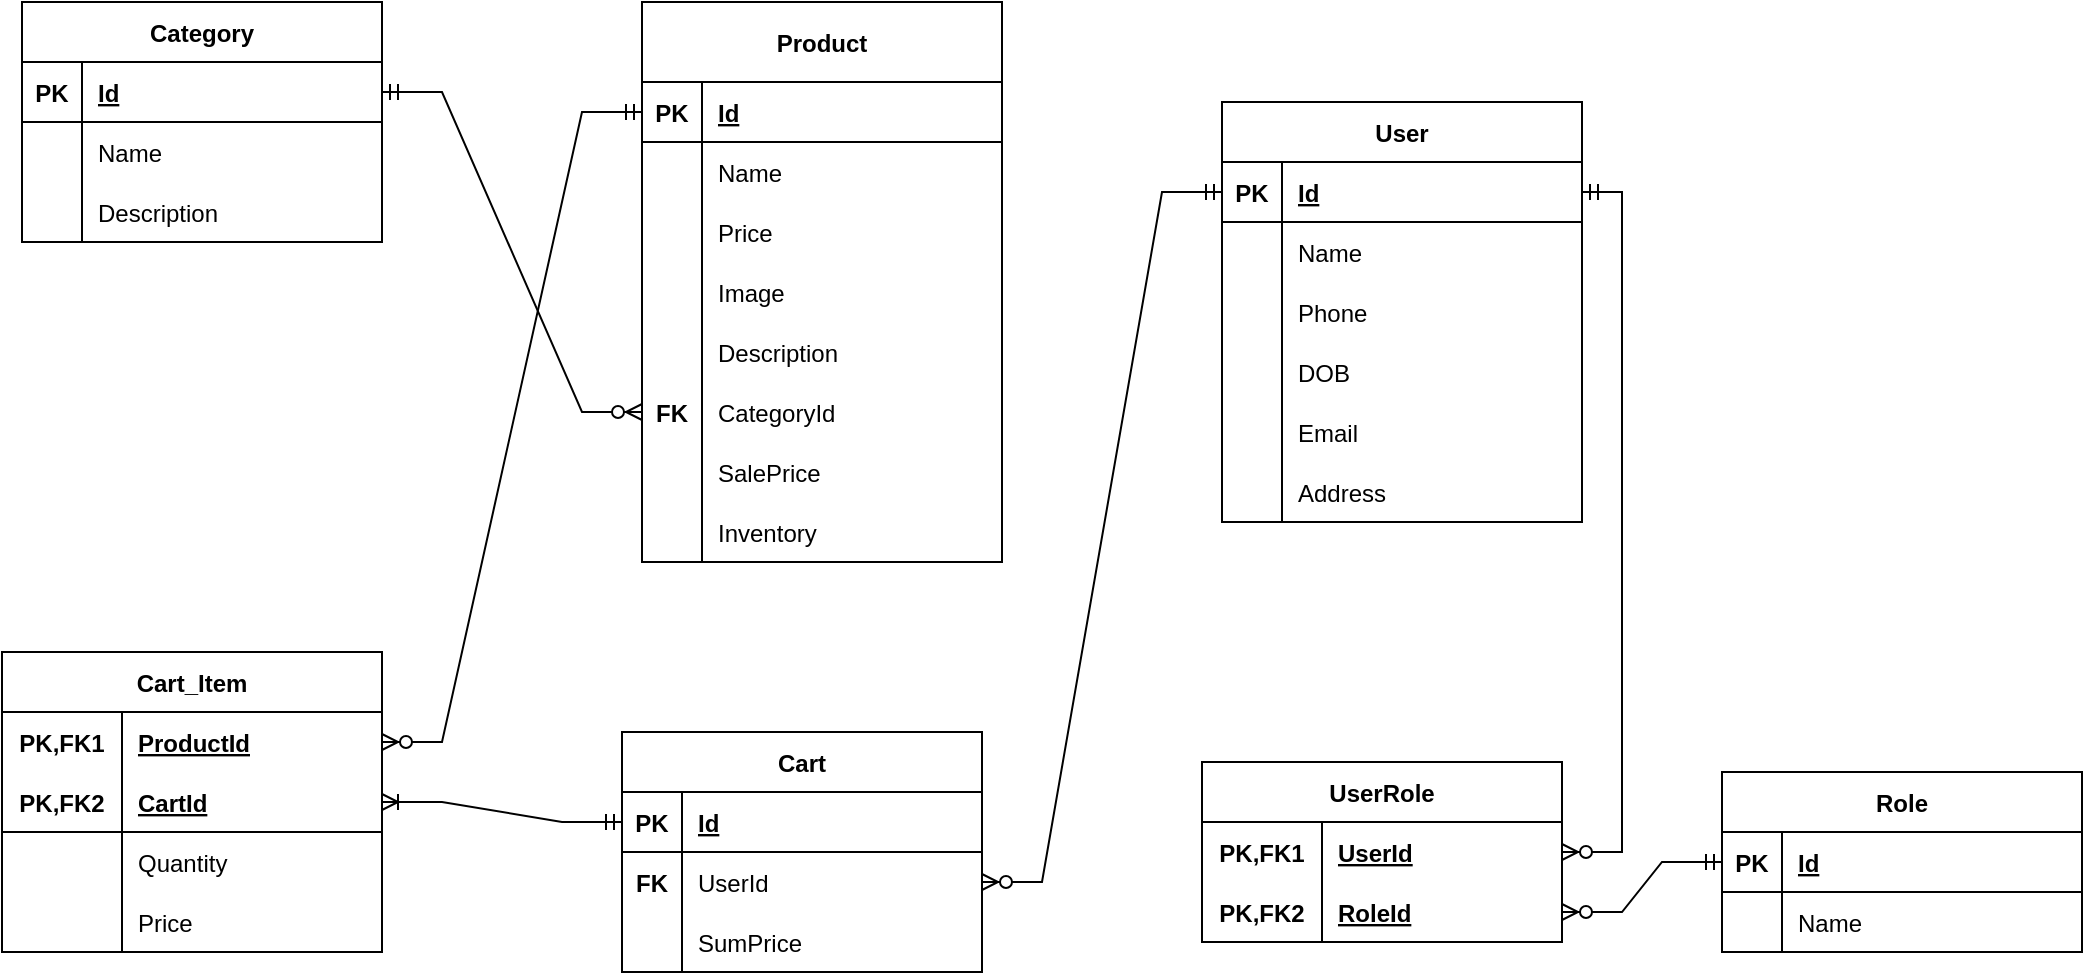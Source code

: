 <mxfile version="15.8.7" type="device"><diagram id="VHLs1RVUNaPGNCxdBByp" name="Page-1"><mxGraphModel dx="2272" dy="705" grid="1" gridSize="10" guides="1" tooltips="1" connect="1" arrows="1" fold="1" page="1" pageScale="1" pageWidth="850" pageHeight="1100" math="0" shadow="0"><root><mxCell id="0"/><mxCell id="1" parent="0"/><mxCell id="rk8EdghGiXFBMfNvxtwt-1" value="Product" style="shape=table;startSize=40;container=1;collapsible=1;childLayout=tableLayout;fixedRows=1;rowLines=0;fontStyle=1;align=center;resizeLast=1;" vertex="1" parent="1"><mxGeometry x="-30" y="150" width="180" height="280" as="geometry"/></mxCell><mxCell id="rk8EdghGiXFBMfNvxtwt-2" value="" style="shape=partialRectangle;collapsible=0;dropTarget=0;pointerEvents=0;fillColor=none;top=0;left=0;bottom=1;right=0;points=[[0,0.5],[1,0.5]];portConstraint=eastwest;" vertex="1" parent="rk8EdghGiXFBMfNvxtwt-1"><mxGeometry y="40" width="180" height="30" as="geometry"/></mxCell><mxCell id="rk8EdghGiXFBMfNvxtwt-3" value="PK" style="shape=partialRectangle;connectable=0;fillColor=none;top=0;left=0;bottom=0;right=0;fontStyle=1;overflow=hidden;" vertex="1" parent="rk8EdghGiXFBMfNvxtwt-2"><mxGeometry width="30" height="30" as="geometry"><mxRectangle width="30" height="30" as="alternateBounds"/></mxGeometry></mxCell><mxCell id="rk8EdghGiXFBMfNvxtwt-4" value="Id" style="shape=partialRectangle;connectable=0;fillColor=none;top=0;left=0;bottom=0;right=0;align=left;spacingLeft=6;fontStyle=5;overflow=hidden;" vertex="1" parent="rk8EdghGiXFBMfNvxtwt-2"><mxGeometry x="30" width="150" height="30" as="geometry"><mxRectangle width="150" height="30" as="alternateBounds"/></mxGeometry></mxCell><mxCell id="rk8EdghGiXFBMfNvxtwt-5" value="" style="shape=partialRectangle;collapsible=0;dropTarget=0;pointerEvents=0;fillColor=none;top=0;left=0;bottom=0;right=0;points=[[0,0.5],[1,0.5]];portConstraint=eastwest;" vertex="1" parent="rk8EdghGiXFBMfNvxtwt-1"><mxGeometry y="70" width="180" height="30" as="geometry"/></mxCell><mxCell id="rk8EdghGiXFBMfNvxtwt-6" value="" style="shape=partialRectangle;connectable=0;fillColor=none;top=0;left=0;bottom=0;right=0;editable=1;overflow=hidden;" vertex="1" parent="rk8EdghGiXFBMfNvxtwt-5"><mxGeometry width="30" height="30" as="geometry"><mxRectangle width="30" height="30" as="alternateBounds"/></mxGeometry></mxCell><mxCell id="rk8EdghGiXFBMfNvxtwt-7" value="Name" style="shape=partialRectangle;connectable=0;fillColor=none;top=0;left=0;bottom=0;right=0;align=left;spacingLeft=6;overflow=hidden;" vertex="1" parent="rk8EdghGiXFBMfNvxtwt-5"><mxGeometry x="30" width="150" height="30" as="geometry"><mxRectangle width="150" height="30" as="alternateBounds"/></mxGeometry></mxCell><mxCell id="rk8EdghGiXFBMfNvxtwt-8" value="" style="shape=partialRectangle;collapsible=0;dropTarget=0;pointerEvents=0;fillColor=none;top=0;left=0;bottom=0;right=0;points=[[0,0.5],[1,0.5]];portConstraint=eastwest;" vertex="1" parent="rk8EdghGiXFBMfNvxtwt-1"><mxGeometry y="100" width="180" height="30" as="geometry"/></mxCell><mxCell id="rk8EdghGiXFBMfNvxtwt-9" value="" style="shape=partialRectangle;connectable=0;fillColor=none;top=0;left=0;bottom=0;right=0;editable=1;overflow=hidden;" vertex="1" parent="rk8EdghGiXFBMfNvxtwt-8"><mxGeometry width="30" height="30" as="geometry"><mxRectangle width="30" height="30" as="alternateBounds"/></mxGeometry></mxCell><mxCell id="rk8EdghGiXFBMfNvxtwt-10" value="Price" style="shape=partialRectangle;connectable=0;fillColor=none;top=0;left=0;bottom=0;right=0;align=left;spacingLeft=6;overflow=hidden;" vertex="1" parent="rk8EdghGiXFBMfNvxtwt-8"><mxGeometry x="30" width="150" height="30" as="geometry"><mxRectangle width="150" height="30" as="alternateBounds"/></mxGeometry></mxCell><mxCell id="rk8EdghGiXFBMfNvxtwt-11" value="" style="shape=partialRectangle;collapsible=0;dropTarget=0;pointerEvents=0;fillColor=none;top=0;left=0;bottom=0;right=0;points=[[0,0.5],[1,0.5]];portConstraint=eastwest;" vertex="1" parent="rk8EdghGiXFBMfNvxtwt-1"><mxGeometry y="130" width="180" height="30" as="geometry"/></mxCell><mxCell id="rk8EdghGiXFBMfNvxtwt-12" value="" style="shape=partialRectangle;connectable=0;fillColor=none;top=0;left=0;bottom=0;right=0;editable=1;overflow=hidden;" vertex="1" parent="rk8EdghGiXFBMfNvxtwt-11"><mxGeometry width="30" height="30" as="geometry"><mxRectangle width="30" height="30" as="alternateBounds"/></mxGeometry></mxCell><mxCell id="rk8EdghGiXFBMfNvxtwt-13" value="Image" style="shape=partialRectangle;connectable=0;fillColor=none;top=0;left=0;bottom=0;right=0;align=left;spacingLeft=6;overflow=hidden;" vertex="1" parent="rk8EdghGiXFBMfNvxtwt-11"><mxGeometry x="30" width="150" height="30" as="geometry"><mxRectangle width="150" height="30" as="alternateBounds"/></mxGeometry></mxCell><mxCell id="rk8EdghGiXFBMfNvxtwt-106" value="" style="shape=partialRectangle;collapsible=0;dropTarget=0;pointerEvents=0;fillColor=none;top=0;left=0;bottom=0;right=0;points=[[0,0.5],[1,0.5]];portConstraint=eastwest;" vertex="1" parent="rk8EdghGiXFBMfNvxtwt-1"><mxGeometry y="160" width="180" height="30" as="geometry"/></mxCell><mxCell id="rk8EdghGiXFBMfNvxtwt-107" value="" style="shape=partialRectangle;connectable=0;fillColor=none;top=0;left=0;bottom=0;right=0;editable=1;overflow=hidden;" vertex="1" parent="rk8EdghGiXFBMfNvxtwt-106"><mxGeometry width="30" height="30" as="geometry"><mxRectangle width="30" height="30" as="alternateBounds"/></mxGeometry></mxCell><mxCell id="rk8EdghGiXFBMfNvxtwt-108" value="Description" style="shape=partialRectangle;connectable=0;fillColor=none;top=0;left=0;bottom=0;right=0;align=left;spacingLeft=6;overflow=hidden;" vertex="1" parent="rk8EdghGiXFBMfNvxtwt-106"><mxGeometry x="30" width="150" height="30" as="geometry"><mxRectangle width="150" height="30" as="alternateBounds"/></mxGeometry></mxCell><mxCell id="rk8EdghGiXFBMfNvxtwt-112" value="" style="shape=partialRectangle;collapsible=0;dropTarget=0;pointerEvents=0;fillColor=none;top=0;left=0;bottom=0;right=0;points=[[0,0.5],[1,0.5]];portConstraint=eastwest;" vertex="1" parent="rk8EdghGiXFBMfNvxtwt-1"><mxGeometry y="190" width="180" height="30" as="geometry"/></mxCell><mxCell id="rk8EdghGiXFBMfNvxtwt-113" value="FK" style="shape=partialRectangle;connectable=0;fillColor=none;top=0;left=0;bottom=0;right=0;editable=1;overflow=hidden;fontStyle=1" vertex="1" parent="rk8EdghGiXFBMfNvxtwt-112"><mxGeometry width="30" height="30" as="geometry"><mxRectangle width="30" height="30" as="alternateBounds"/></mxGeometry></mxCell><mxCell id="rk8EdghGiXFBMfNvxtwt-114" value="CategoryId" style="shape=partialRectangle;connectable=0;fillColor=none;top=0;left=0;bottom=0;right=0;align=left;spacingLeft=6;overflow=hidden;" vertex="1" parent="rk8EdghGiXFBMfNvxtwt-112"><mxGeometry x="30" width="150" height="30" as="geometry"><mxRectangle width="150" height="30" as="alternateBounds"/></mxGeometry></mxCell><mxCell id="rk8EdghGiXFBMfNvxtwt-115" value="" style="shape=partialRectangle;collapsible=0;dropTarget=0;pointerEvents=0;fillColor=none;top=0;left=0;bottom=0;right=0;points=[[0,0.5],[1,0.5]];portConstraint=eastwest;" vertex="1" parent="rk8EdghGiXFBMfNvxtwt-1"><mxGeometry y="220" width="180" height="30" as="geometry"/></mxCell><mxCell id="rk8EdghGiXFBMfNvxtwt-116" value="" style="shape=partialRectangle;connectable=0;fillColor=none;top=0;left=0;bottom=0;right=0;editable=1;overflow=hidden;" vertex="1" parent="rk8EdghGiXFBMfNvxtwt-115"><mxGeometry width="30" height="30" as="geometry"><mxRectangle width="30" height="30" as="alternateBounds"/></mxGeometry></mxCell><mxCell id="rk8EdghGiXFBMfNvxtwt-117" value="SalePrice" style="shape=partialRectangle;connectable=0;fillColor=none;top=0;left=0;bottom=0;right=0;align=left;spacingLeft=6;overflow=hidden;" vertex="1" parent="rk8EdghGiXFBMfNvxtwt-115"><mxGeometry x="30" width="150" height="30" as="geometry"><mxRectangle width="150" height="30" as="alternateBounds"/></mxGeometry></mxCell><mxCell id="rk8EdghGiXFBMfNvxtwt-109" value="" style="shape=partialRectangle;collapsible=0;dropTarget=0;pointerEvents=0;fillColor=none;top=0;left=0;bottom=0;right=0;points=[[0,0.5],[1,0.5]];portConstraint=eastwest;" vertex="1" parent="rk8EdghGiXFBMfNvxtwt-1"><mxGeometry y="250" width="180" height="30" as="geometry"/></mxCell><mxCell id="rk8EdghGiXFBMfNvxtwt-110" value="" style="shape=partialRectangle;connectable=0;fillColor=none;top=0;left=0;bottom=0;right=0;editable=1;overflow=hidden;" vertex="1" parent="rk8EdghGiXFBMfNvxtwt-109"><mxGeometry width="30" height="30" as="geometry"><mxRectangle width="30" height="30" as="alternateBounds"/></mxGeometry></mxCell><mxCell id="rk8EdghGiXFBMfNvxtwt-111" value="Inventory" style="shape=partialRectangle;connectable=0;fillColor=none;top=0;left=0;bottom=0;right=0;align=left;spacingLeft=6;overflow=hidden;" vertex="1" parent="rk8EdghGiXFBMfNvxtwt-109"><mxGeometry x="30" width="150" height="30" as="geometry"><mxRectangle width="150" height="30" as="alternateBounds"/></mxGeometry></mxCell><mxCell id="rk8EdghGiXFBMfNvxtwt-27" value="User" style="shape=table;startSize=30;container=1;collapsible=1;childLayout=tableLayout;fixedRows=1;rowLines=0;fontStyle=1;align=center;resizeLast=1;" vertex="1" parent="1"><mxGeometry x="260" y="200" width="180" height="210" as="geometry"/></mxCell><mxCell id="rk8EdghGiXFBMfNvxtwt-28" value="" style="shape=partialRectangle;collapsible=0;dropTarget=0;pointerEvents=0;fillColor=none;top=0;left=0;bottom=1;right=0;points=[[0,0.5],[1,0.5]];portConstraint=eastwest;" vertex="1" parent="rk8EdghGiXFBMfNvxtwt-27"><mxGeometry y="30" width="180" height="30" as="geometry"/></mxCell><mxCell id="rk8EdghGiXFBMfNvxtwt-29" value="PK" style="shape=partialRectangle;connectable=0;fillColor=none;top=0;left=0;bottom=0;right=0;fontStyle=1;overflow=hidden;" vertex="1" parent="rk8EdghGiXFBMfNvxtwt-28"><mxGeometry width="30" height="30" as="geometry"><mxRectangle width="30" height="30" as="alternateBounds"/></mxGeometry></mxCell><mxCell id="rk8EdghGiXFBMfNvxtwt-30" value="Id" style="shape=partialRectangle;connectable=0;fillColor=none;top=0;left=0;bottom=0;right=0;align=left;spacingLeft=6;fontStyle=5;overflow=hidden;" vertex="1" parent="rk8EdghGiXFBMfNvxtwt-28"><mxGeometry x="30" width="150" height="30" as="geometry"><mxRectangle width="150" height="30" as="alternateBounds"/></mxGeometry></mxCell><mxCell id="rk8EdghGiXFBMfNvxtwt-31" value="" style="shape=partialRectangle;collapsible=0;dropTarget=0;pointerEvents=0;fillColor=none;top=0;left=0;bottom=0;right=0;points=[[0,0.5],[1,0.5]];portConstraint=eastwest;" vertex="1" parent="rk8EdghGiXFBMfNvxtwt-27"><mxGeometry y="60" width="180" height="30" as="geometry"/></mxCell><mxCell id="rk8EdghGiXFBMfNvxtwt-32" value="" style="shape=partialRectangle;connectable=0;fillColor=none;top=0;left=0;bottom=0;right=0;editable=1;overflow=hidden;" vertex="1" parent="rk8EdghGiXFBMfNvxtwt-31"><mxGeometry width="30" height="30" as="geometry"><mxRectangle width="30" height="30" as="alternateBounds"/></mxGeometry></mxCell><mxCell id="rk8EdghGiXFBMfNvxtwt-33" value="Name" style="shape=partialRectangle;connectable=0;fillColor=none;top=0;left=0;bottom=0;right=0;align=left;spacingLeft=6;overflow=hidden;" vertex="1" parent="rk8EdghGiXFBMfNvxtwt-31"><mxGeometry x="30" width="150" height="30" as="geometry"><mxRectangle width="150" height="30" as="alternateBounds"/></mxGeometry></mxCell><mxCell id="rk8EdghGiXFBMfNvxtwt-34" value="" style="shape=partialRectangle;collapsible=0;dropTarget=0;pointerEvents=0;fillColor=none;top=0;left=0;bottom=0;right=0;points=[[0,0.5],[1,0.5]];portConstraint=eastwest;" vertex="1" parent="rk8EdghGiXFBMfNvxtwt-27"><mxGeometry y="90" width="180" height="30" as="geometry"/></mxCell><mxCell id="rk8EdghGiXFBMfNvxtwt-35" value="" style="shape=partialRectangle;connectable=0;fillColor=none;top=0;left=0;bottom=0;right=0;editable=1;overflow=hidden;" vertex="1" parent="rk8EdghGiXFBMfNvxtwt-34"><mxGeometry width="30" height="30" as="geometry"><mxRectangle width="30" height="30" as="alternateBounds"/></mxGeometry></mxCell><mxCell id="rk8EdghGiXFBMfNvxtwt-36" value="Phone" style="shape=partialRectangle;connectable=0;fillColor=none;top=0;left=0;bottom=0;right=0;align=left;spacingLeft=6;overflow=hidden;" vertex="1" parent="rk8EdghGiXFBMfNvxtwt-34"><mxGeometry x="30" width="150" height="30" as="geometry"><mxRectangle width="150" height="30" as="alternateBounds"/></mxGeometry></mxCell><mxCell id="rk8EdghGiXFBMfNvxtwt-140" value="" style="shape=partialRectangle;collapsible=0;dropTarget=0;pointerEvents=0;fillColor=none;top=0;left=0;bottom=0;right=0;points=[[0,0.5],[1,0.5]];portConstraint=eastwest;" vertex="1" parent="rk8EdghGiXFBMfNvxtwt-27"><mxGeometry y="120" width="180" height="30" as="geometry"/></mxCell><mxCell id="rk8EdghGiXFBMfNvxtwt-141" value="" style="shape=partialRectangle;connectable=0;fillColor=none;top=0;left=0;bottom=0;right=0;editable=1;overflow=hidden;" vertex="1" parent="rk8EdghGiXFBMfNvxtwt-140"><mxGeometry width="30" height="30" as="geometry"><mxRectangle width="30" height="30" as="alternateBounds"/></mxGeometry></mxCell><mxCell id="rk8EdghGiXFBMfNvxtwt-142" value="DOB" style="shape=partialRectangle;connectable=0;fillColor=none;top=0;left=0;bottom=0;right=0;align=left;spacingLeft=6;overflow=hidden;" vertex="1" parent="rk8EdghGiXFBMfNvxtwt-140"><mxGeometry x="30" width="150" height="30" as="geometry"><mxRectangle width="150" height="30" as="alternateBounds"/></mxGeometry></mxCell><mxCell id="rk8EdghGiXFBMfNvxtwt-143" value="" style="shape=partialRectangle;collapsible=0;dropTarget=0;pointerEvents=0;fillColor=none;top=0;left=0;bottom=0;right=0;points=[[0,0.5],[1,0.5]];portConstraint=eastwest;" vertex="1" parent="rk8EdghGiXFBMfNvxtwt-27"><mxGeometry y="150" width="180" height="30" as="geometry"/></mxCell><mxCell id="rk8EdghGiXFBMfNvxtwt-144" value="" style="shape=partialRectangle;connectable=0;fillColor=none;top=0;left=0;bottom=0;right=0;editable=1;overflow=hidden;" vertex="1" parent="rk8EdghGiXFBMfNvxtwt-143"><mxGeometry width="30" height="30" as="geometry"><mxRectangle width="30" height="30" as="alternateBounds"/></mxGeometry></mxCell><mxCell id="rk8EdghGiXFBMfNvxtwt-145" value="Email" style="shape=partialRectangle;connectable=0;fillColor=none;top=0;left=0;bottom=0;right=0;align=left;spacingLeft=6;overflow=hidden;" vertex="1" parent="rk8EdghGiXFBMfNvxtwt-143"><mxGeometry x="30" width="150" height="30" as="geometry"><mxRectangle width="150" height="30" as="alternateBounds"/></mxGeometry></mxCell><mxCell id="rk8EdghGiXFBMfNvxtwt-37" value="" style="shape=partialRectangle;collapsible=0;dropTarget=0;pointerEvents=0;fillColor=none;top=0;left=0;bottom=0;right=0;points=[[0,0.5],[1,0.5]];portConstraint=eastwest;" vertex="1" parent="rk8EdghGiXFBMfNvxtwt-27"><mxGeometry y="180" width="180" height="30" as="geometry"/></mxCell><mxCell id="rk8EdghGiXFBMfNvxtwt-38" value="" style="shape=partialRectangle;connectable=0;fillColor=none;top=0;left=0;bottom=0;right=0;editable=1;overflow=hidden;" vertex="1" parent="rk8EdghGiXFBMfNvxtwt-37"><mxGeometry width="30" height="30" as="geometry"><mxRectangle width="30" height="30" as="alternateBounds"/></mxGeometry></mxCell><mxCell id="rk8EdghGiXFBMfNvxtwt-39" value="Address" style="shape=partialRectangle;connectable=0;fillColor=none;top=0;left=0;bottom=0;right=0;align=left;spacingLeft=6;overflow=hidden;" vertex="1" parent="rk8EdghGiXFBMfNvxtwt-37"><mxGeometry x="30" width="150" height="30" as="geometry"><mxRectangle width="150" height="30" as="alternateBounds"/></mxGeometry></mxCell><mxCell id="rk8EdghGiXFBMfNvxtwt-40" value="Role" style="shape=table;startSize=30;container=1;collapsible=1;childLayout=tableLayout;fixedRows=1;rowLines=0;fontStyle=1;align=center;resizeLast=1;" vertex="1" parent="1"><mxGeometry x="510" y="535" width="180" height="90" as="geometry"/></mxCell><mxCell id="rk8EdghGiXFBMfNvxtwt-41" value="" style="shape=partialRectangle;collapsible=0;dropTarget=0;pointerEvents=0;fillColor=none;top=0;left=0;bottom=1;right=0;points=[[0,0.5],[1,0.5]];portConstraint=eastwest;" vertex="1" parent="rk8EdghGiXFBMfNvxtwt-40"><mxGeometry y="30" width="180" height="30" as="geometry"/></mxCell><mxCell id="rk8EdghGiXFBMfNvxtwt-42" value="PK" style="shape=partialRectangle;connectable=0;fillColor=none;top=0;left=0;bottom=0;right=0;fontStyle=1;overflow=hidden;" vertex="1" parent="rk8EdghGiXFBMfNvxtwt-41"><mxGeometry width="30" height="30" as="geometry"><mxRectangle width="30" height="30" as="alternateBounds"/></mxGeometry></mxCell><mxCell id="rk8EdghGiXFBMfNvxtwt-43" value="Id" style="shape=partialRectangle;connectable=0;fillColor=none;top=0;left=0;bottom=0;right=0;align=left;spacingLeft=6;fontStyle=5;overflow=hidden;" vertex="1" parent="rk8EdghGiXFBMfNvxtwt-41"><mxGeometry x="30" width="150" height="30" as="geometry"><mxRectangle width="150" height="30" as="alternateBounds"/></mxGeometry></mxCell><mxCell id="rk8EdghGiXFBMfNvxtwt-44" value="" style="shape=partialRectangle;collapsible=0;dropTarget=0;pointerEvents=0;fillColor=none;top=0;left=0;bottom=0;right=0;points=[[0,0.5],[1,0.5]];portConstraint=eastwest;" vertex="1" parent="rk8EdghGiXFBMfNvxtwt-40"><mxGeometry y="60" width="180" height="30" as="geometry"/></mxCell><mxCell id="rk8EdghGiXFBMfNvxtwt-45" value="" style="shape=partialRectangle;connectable=0;fillColor=none;top=0;left=0;bottom=0;right=0;editable=1;overflow=hidden;" vertex="1" parent="rk8EdghGiXFBMfNvxtwt-44"><mxGeometry width="30" height="30" as="geometry"><mxRectangle width="30" height="30" as="alternateBounds"/></mxGeometry></mxCell><mxCell id="rk8EdghGiXFBMfNvxtwt-46" value="Name" style="shape=partialRectangle;connectable=0;fillColor=none;top=0;left=0;bottom=0;right=0;align=left;spacingLeft=6;overflow=hidden;" vertex="1" parent="rk8EdghGiXFBMfNvxtwt-44"><mxGeometry x="30" width="150" height="30" as="geometry"><mxRectangle width="150" height="30" as="alternateBounds"/></mxGeometry></mxCell><mxCell id="rk8EdghGiXFBMfNvxtwt-66" value="Cart" style="shape=table;startSize=30;container=1;collapsible=1;childLayout=tableLayout;fixedRows=1;rowLines=0;fontStyle=1;align=center;resizeLast=1;" vertex="1" parent="1"><mxGeometry x="-40" y="515" width="180" height="120" as="geometry"/></mxCell><mxCell id="rk8EdghGiXFBMfNvxtwt-67" value="" style="shape=partialRectangle;collapsible=0;dropTarget=0;pointerEvents=0;fillColor=none;top=0;left=0;bottom=1;right=0;points=[[0,0.5],[1,0.5]];portConstraint=eastwest;" vertex="1" parent="rk8EdghGiXFBMfNvxtwt-66"><mxGeometry y="30" width="180" height="30" as="geometry"/></mxCell><mxCell id="rk8EdghGiXFBMfNvxtwt-68" value="PK" style="shape=partialRectangle;connectable=0;fillColor=none;top=0;left=0;bottom=0;right=0;fontStyle=1;overflow=hidden;" vertex="1" parent="rk8EdghGiXFBMfNvxtwt-67"><mxGeometry width="30" height="30" as="geometry"><mxRectangle width="30" height="30" as="alternateBounds"/></mxGeometry></mxCell><mxCell id="rk8EdghGiXFBMfNvxtwt-69" value="Id" style="shape=partialRectangle;connectable=0;fillColor=none;top=0;left=0;bottom=0;right=0;align=left;spacingLeft=6;fontStyle=5;overflow=hidden;" vertex="1" parent="rk8EdghGiXFBMfNvxtwt-67"><mxGeometry x="30" width="150" height="30" as="geometry"><mxRectangle width="150" height="30" as="alternateBounds"/></mxGeometry></mxCell><mxCell id="rk8EdghGiXFBMfNvxtwt-70" value="" style="shape=partialRectangle;collapsible=0;dropTarget=0;pointerEvents=0;fillColor=none;top=0;left=0;bottom=0;right=0;points=[[0,0.5],[1,0.5]];portConstraint=eastwest;" vertex="1" parent="rk8EdghGiXFBMfNvxtwt-66"><mxGeometry y="60" width="180" height="30" as="geometry"/></mxCell><mxCell id="rk8EdghGiXFBMfNvxtwt-71" value="FK" style="shape=partialRectangle;connectable=0;fillColor=none;top=0;left=0;bottom=0;right=0;editable=1;overflow=hidden;fontStyle=1" vertex="1" parent="rk8EdghGiXFBMfNvxtwt-70"><mxGeometry width="30" height="30" as="geometry"><mxRectangle width="30" height="30" as="alternateBounds"/></mxGeometry></mxCell><mxCell id="rk8EdghGiXFBMfNvxtwt-72" value="UserId" style="shape=partialRectangle;connectable=0;fillColor=none;top=0;left=0;bottom=0;right=0;align=left;spacingLeft=6;overflow=hidden;" vertex="1" parent="rk8EdghGiXFBMfNvxtwt-70"><mxGeometry x="30" width="150" height="30" as="geometry"><mxRectangle width="150" height="30" as="alternateBounds"/></mxGeometry></mxCell><mxCell id="rk8EdghGiXFBMfNvxtwt-156" value="" style="shape=partialRectangle;collapsible=0;dropTarget=0;pointerEvents=0;fillColor=none;top=0;left=0;bottom=0;right=0;points=[[0,0.5],[1,0.5]];portConstraint=eastwest;" vertex="1" parent="rk8EdghGiXFBMfNvxtwt-66"><mxGeometry y="90" width="180" height="30" as="geometry"/></mxCell><mxCell id="rk8EdghGiXFBMfNvxtwt-157" value="" style="shape=partialRectangle;connectable=0;fillColor=none;top=0;left=0;bottom=0;right=0;editable=1;overflow=hidden;" vertex="1" parent="rk8EdghGiXFBMfNvxtwt-156"><mxGeometry width="30" height="30" as="geometry"><mxRectangle width="30" height="30" as="alternateBounds"/></mxGeometry></mxCell><mxCell id="rk8EdghGiXFBMfNvxtwt-158" value="SumPrice" style="shape=partialRectangle;connectable=0;fillColor=none;top=0;left=0;bottom=0;right=0;align=left;spacingLeft=6;overflow=hidden;" vertex="1" parent="rk8EdghGiXFBMfNvxtwt-156"><mxGeometry x="30" width="150" height="30" as="geometry"><mxRectangle width="150" height="30" as="alternateBounds"/></mxGeometry></mxCell><mxCell id="rk8EdghGiXFBMfNvxtwt-80" value="UserRole" style="shape=table;startSize=30;container=1;collapsible=1;childLayout=tableLayout;fixedRows=1;rowLines=0;fontStyle=1;align=center;resizeLast=1;" vertex="1" parent="1"><mxGeometry x="250" y="530" width="180" height="90" as="geometry"/></mxCell><mxCell id="rk8EdghGiXFBMfNvxtwt-81" value="" style="shape=partialRectangle;collapsible=0;dropTarget=0;pointerEvents=0;fillColor=none;top=0;left=0;bottom=0;right=0;points=[[0,0.5],[1,0.5]];portConstraint=eastwest;" vertex="1" parent="rk8EdghGiXFBMfNvxtwt-80"><mxGeometry y="30" width="180" height="30" as="geometry"/></mxCell><mxCell id="rk8EdghGiXFBMfNvxtwt-82" value="PK,FK1" style="shape=partialRectangle;connectable=0;fillColor=none;top=0;left=0;bottom=0;right=0;fontStyle=1;overflow=hidden;" vertex="1" parent="rk8EdghGiXFBMfNvxtwt-81"><mxGeometry width="60" height="30" as="geometry"><mxRectangle width="60" height="30" as="alternateBounds"/></mxGeometry></mxCell><mxCell id="rk8EdghGiXFBMfNvxtwt-83" value="UserId" style="shape=partialRectangle;connectable=0;fillColor=none;top=0;left=0;bottom=0;right=0;align=left;spacingLeft=6;fontStyle=5;overflow=hidden;" vertex="1" parent="rk8EdghGiXFBMfNvxtwt-81"><mxGeometry x="60" width="120" height="30" as="geometry"><mxRectangle width="120" height="30" as="alternateBounds"/></mxGeometry></mxCell><mxCell id="rk8EdghGiXFBMfNvxtwt-84" value="" style="shape=partialRectangle;collapsible=0;dropTarget=0;pointerEvents=0;fillColor=none;top=0;left=0;bottom=1;right=0;points=[[0,0.5],[1,0.5]];portConstraint=eastwest;" vertex="1" parent="rk8EdghGiXFBMfNvxtwt-80"><mxGeometry y="60" width="180" height="30" as="geometry"/></mxCell><mxCell id="rk8EdghGiXFBMfNvxtwt-85" value="PK,FK2" style="shape=partialRectangle;connectable=0;fillColor=none;top=0;left=0;bottom=0;right=0;fontStyle=1;overflow=hidden;" vertex="1" parent="rk8EdghGiXFBMfNvxtwt-84"><mxGeometry width="60" height="30" as="geometry"><mxRectangle width="60" height="30" as="alternateBounds"/></mxGeometry></mxCell><mxCell id="rk8EdghGiXFBMfNvxtwt-86" value="RoleId" style="shape=partialRectangle;connectable=0;fillColor=none;top=0;left=0;bottom=0;right=0;align=left;spacingLeft=6;fontStyle=5;overflow=hidden;" vertex="1" parent="rk8EdghGiXFBMfNvxtwt-84"><mxGeometry x="60" width="120" height="30" as="geometry"><mxRectangle width="120" height="30" as="alternateBounds"/></mxGeometry></mxCell><mxCell id="rk8EdghGiXFBMfNvxtwt-93" value="Category" style="shape=table;startSize=30;container=1;collapsible=1;childLayout=tableLayout;fixedRows=1;rowLines=0;fontStyle=1;align=center;resizeLast=1;" vertex="1" parent="1"><mxGeometry x="-340" y="150" width="180" height="120" as="geometry"/></mxCell><mxCell id="rk8EdghGiXFBMfNvxtwt-94" value="" style="shape=partialRectangle;collapsible=0;dropTarget=0;pointerEvents=0;fillColor=none;top=0;left=0;bottom=1;right=0;points=[[0,0.5],[1,0.5]];portConstraint=eastwest;" vertex="1" parent="rk8EdghGiXFBMfNvxtwt-93"><mxGeometry y="30" width="180" height="30" as="geometry"/></mxCell><mxCell id="rk8EdghGiXFBMfNvxtwt-95" value="PK" style="shape=partialRectangle;connectable=0;fillColor=none;top=0;left=0;bottom=0;right=0;fontStyle=1;overflow=hidden;" vertex="1" parent="rk8EdghGiXFBMfNvxtwt-94"><mxGeometry width="30" height="30" as="geometry"><mxRectangle width="30" height="30" as="alternateBounds"/></mxGeometry></mxCell><mxCell id="rk8EdghGiXFBMfNvxtwt-96" value="Id" style="shape=partialRectangle;connectable=0;fillColor=none;top=0;left=0;bottom=0;right=0;align=left;spacingLeft=6;fontStyle=5;overflow=hidden;" vertex="1" parent="rk8EdghGiXFBMfNvxtwt-94"><mxGeometry x="30" width="150" height="30" as="geometry"><mxRectangle width="150" height="30" as="alternateBounds"/></mxGeometry></mxCell><mxCell id="rk8EdghGiXFBMfNvxtwt-97" value="" style="shape=partialRectangle;collapsible=0;dropTarget=0;pointerEvents=0;fillColor=none;top=0;left=0;bottom=0;right=0;points=[[0,0.5],[1,0.5]];portConstraint=eastwest;" vertex="1" parent="rk8EdghGiXFBMfNvxtwt-93"><mxGeometry y="60" width="180" height="30" as="geometry"/></mxCell><mxCell id="rk8EdghGiXFBMfNvxtwt-98" value="" style="shape=partialRectangle;connectable=0;fillColor=none;top=0;left=0;bottom=0;right=0;editable=1;overflow=hidden;" vertex="1" parent="rk8EdghGiXFBMfNvxtwt-97"><mxGeometry width="30" height="30" as="geometry"><mxRectangle width="30" height="30" as="alternateBounds"/></mxGeometry></mxCell><mxCell id="rk8EdghGiXFBMfNvxtwt-99" value="Name" style="shape=partialRectangle;connectable=0;fillColor=none;top=0;left=0;bottom=0;right=0;align=left;spacingLeft=6;overflow=hidden;" vertex="1" parent="rk8EdghGiXFBMfNvxtwt-97"><mxGeometry x="30" width="150" height="30" as="geometry"><mxRectangle width="150" height="30" as="alternateBounds"/></mxGeometry></mxCell><mxCell id="rk8EdghGiXFBMfNvxtwt-100" value="" style="shape=partialRectangle;collapsible=0;dropTarget=0;pointerEvents=0;fillColor=none;top=0;left=0;bottom=0;right=0;points=[[0,0.5],[1,0.5]];portConstraint=eastwest;" vertex="1" parent="rk8EdghGiXFBMfNvxtwt-93"><mxGeometry y="90" width="180" height="30" as="geometry"/></mxCell><mxCell id="rk8EdghGiXFBMfNvxtwt-101" value="" style="shape=partialRectangle;connectable=0;fillColor=none;top=0;left=0;bottom=0;right=0;editable=1;overflow=hidden;" vertex="1" parent="rk8EdghGiXFBMfNvxtwt-100"><mxGeometry width="30" height="30" as="geometry"><mxRectangle width="30" height="30" as="alternateBounds"/></mxGeometry></mxCell><mxCell id="rk8EdghGiXFBMfNvxtwt-102" value="Description" style="shape=partialRectangle;connectable=0;fillColor=none;top=0;left=0;bottom=0;right=0;align=left;spacingLeft=6;overflow=hidden;" vertex="1" parent="rk8EdghGiXFBMfNvxtwt-100"><mxGeometry x="30" width="150" height="30" as="geometry"><mxRectangle width="150" height="30" as="alternateBounds"/></mxGeometry></mxCell><mxCell id="rk8EdghGiXFBMfNvxtwt-122" value="Cart_Item" style="shape=table;startSize=30;container=1;collapsible=1;childLayout=tableLayout;fixedRows=1;rowLines=0;fontStyle=1;align=center;resizeLast=1;" vertex="1" parent="1"><mxGeometry x="-350" y="475" width="190" height="150" as="geometry"/></mxCell><mxCell id="rk8EdghGiXFBMfNvxtwt-135" value="" style="shape=partialRectangle;collapsible=0;dropTarget=0;pointerEvents=0;fillColor=none;top=0;left=0;bottom=0;right=0;points=[[0,0.5],[1,0.5]];portConstraint=eastwest;" vertex="1" parent="rk8EdghGiXFBMfNvxtwt-122"><mxGeometry y="30" width="190" height="30" as="geometry"/></mxCell><mxCell id="rk8EdghGiXFBMfNvxtwt-136" value="PK,FK1" style="shape=partialRectangle;connectable=0;fillColor=none;top=0;left=0;bottom=0;right=0;fontStyle=1;overflow=hidden;" vertex="1" parent="rk8EdghGiXFBMfNvxtwt-135"><mxGeometry width="60" height="30" as="geometry"><mxRectangle width="60" height="30" as="alternateBounds"/></mxGeometry></mxCell><mxCell id="rk8EdghGiXFBMfNvxtwt-137" value="ProductId" style="shape=partialRectangle;connectable=0;fillColor=none;top=0;left=0;bottom=0;right=0;align=left;spacingLeft=6;fontStyle=5;overflow=hidden;" vertex="1" parent="rk8EdghGiXFBMfNvxtwt-135"><mxGeometry x="60" width="130" height="30" as="geometry"><mxRectangle width="130" height="30" as="alternateBounds"/></mxGeometry></mxCell><mxCell id="rk8EdghGiXFBMfNvxtwt-123" value="" style="shape=partialRectangle;collapsible=0;dropTarget=0;pointerEvents=0;fillColor=none;top=0;left=0;bottom=1;right=0;points=[[0,0.5],[1,0.5]];portConstraint=eastwest;" vertex="1" parent="rk8EdghGiXFBMfNvxtwt-122"><mxGeometry y="60" width="190" height="30" as="geometry"/></mxCell><mxCell id="rk8EdghGiXFBMfNvxtwt-124" value="PK,FK2" style="shape=partialRectangle;connectable=0;fillColor=none;top=0;left=0;bottom=0;right=0;fontStyle=1;overflow=hidden;" vertex="1" parent="rk8EdghGiXFBMfNvxtwt-123"><mxGeometry width="60" height="30" as="geometry"><mxRectangle width="60" height="30" as="alternateBounds"/></mxGeometry></mxCell><mxCell id="rk8EdghGiXFBMfNvxtwt-125" value="CartId" style="shape=partialRectangle;connectable=0;fillColor=none;top=0;left=0;bottom=0;right=0;align=left;spacingLeft=6;fontStyle=5;overflow=hidden;" vertex="1" parent="rk8EdghGiXFBMfNvxtwt-123"><mxGeometry x="60" width="130" height="30" as="geometry"><mxRectangle width="130" height="30" as="alternateBounds"/></mxGeometry></mxCell><mxCell id="rk8EdghGiXFBMfNvxtwt-126" value="" style="shape=partialRectangle;collapsible=0;dropTarget=0;pointerEvents=0;fillColor=none;top=0;left=0;bottom=0;right=0;points=[[0,0.5],[1,0.5]];portConstraint=eastwest;" vertex="1" parent="rk8EdghGiXFBMfNvxtwt-122"><mxGeometry y="90" width="190" height="30" as="geometry"/></mxCell><mxCell id="rk8EdghGiXFBMfNvxtwt-127" value="" style="shape=partialRectangle;connectable=0;fillColor=none;top=0;left=0;bottom=0;right=0;editable=1;overflow=hidden;" vertex="1" parent="rk8EdghGiXFBMfNvxtwt-126"><mxGeometry width="60" height="30" as="geometry"><mxRectangle width="60" height="30" as="alternateBounds"/></mxGeometry></mxCell><mxCell id="rk8EdghGiXFBMfNvxtwt-128" value="Quantity" style="shape=partialRectangle;connectable=0;fillColor=none;top=0;left=0;bottom=0;right=0;align=left;spacingLeft=6;overflow=hidden;" vertex="1" parent="rk8EdghGiXFBMfNvxtwt-126"><mxGeometry x="60" width="130" height="30" as="geometry"><mxRectangle width="130" height="30" as="alternateBounds"/></mxGeometry></mxCell><mxCell id="rk8EdghGiXFBMfNvxtwt-129" value="" style="shape=partialRectangle;collapsible=0;dropTarget=0;pointerEvents=0;fillColor=none;top=0;left=0;bottom=0;right=0;points=[[0,0.5],[1,0.5]];portConstraint=eastwest;" vertex="1" parent="rk8EdghGiXFBMfNvxtwt-122"><mxGeometry y="120" width="190" height="30" as="geometry"/></mxCell><mxCell id="rk8EdghGiXFBMfNvxtwt-130" value="" style="shape=partialRectangle;connectable=0;fillColor=none;top=0;left=0;bottom=0;right=0;editable=1;overflow=hidden;" vertex="1" parent="rk8EdghGiXFBMfNvxtwt-129"><mxGeometry width="60" height="30" as="geometry"><mxRectangle width="60" height="30" as="alternateBounds"/></mxGeometry></mxCell><mxCell id="rk8EdghGiXFBMfNvxtwt-131" value="Price" style="shape=partialRectangle;connectable=0;fillColor=none;top=0;left=0;bottom=0;right=0;align=left;spacingLeft=6;overflow=hidden;" vertex="1" parent="rk8EdghGiXFBMfNvxtwt-129"><mxGeometry x="60" width="130" height="30" as="geometry"><mxRectangle width="130" height="30" as="alternateBounds"/></mxGeometry></mxCell><mxCell id="rk8EdghGiXFBMfNvxtwt-146" value="" style="fontSize=12;html=1;endArrow=ERzeroToMany;startArrow=ERmandOne;rounded=0;entryX=1;entryY=0.5;entryDx=0;entryDy=0;exitX=1;exitY=0.5;exitDx=0;exitDy=0;edgeStyle=orthogonalEdgeStyle;" edge="1" parent="1" source="rk8EdghGiXFBMfNvxtwt-28" target="rk8EdghGiXFBMfNvxtwt-81"><mxGeometry width="100" height="100" relative="1" as="geometry"><mxPoint x="80" y="530" as="sourcePoint"/><mxPoint x="180" y="430" as="targetPoint"/><Array as="points"><mxPoint x="460" y="245"/><mxPoint x="460" y="575"/></Array></mxGeometry></mxCell><mxCell id="rk8EdghGiXFBMfNvxtwt-147" value="" style="edgeStyle=entityRelationEdgeStyle;fontSize=12;html=1;endArrow=ERzeroToMany;startArrow=ERmandOne;rounded=0;entryX=1;entryY=0.5;entryDx=0;entryDy=0;exitX=0;exitY=0.5;exitDx=0;exitDy=0;" edge="1" parent="1" source="rk8EdghGiXFBMfNvxtwt-41" target="rk8EdghGiXFBMfNvxtwt-84"><mxGeometry width="100" height="100" relative="1" as="geometry"><mxPoint x="80" y="530" as="sourcePoint"/><mxPoint x="180" y="430" as="targetPoint"/></mxGeometry></mxCell><mxCell id="rk8EdghGiXFBMfNvxtwt-148" value="" style="edgeStyle=entityRelationEdgeStyle;fontSize=12;html=1;endArrow=ERzeroToMany;startArrow=ERmandOne;rounded=0;exitX=0;exitY=0.5;exitDx=0;exitDy=0;entryX=1;entryY=0.5;entryDx=0;entryDy=0;" edge="1" parent="1" source="rk8EdghGiXFBMfNvxtwt-28" target="rk8EdghGiXFBMfNvxtwt-70"><mxGeometry width="100" height="100" relative="1" as="geometry"><mxPoint x="80" y="530" as="sourcePoint"/><mxPoint x="180" y="430" as="targetPoint"/></mxGeometry></mxCell><mxCell id="rk8EdghGiXFBMfNvxtwt-150" value="" style="edgeStyle=entityRelationEdgeStyle;fontSize=12;html=1;endArrow=ERoneToMany;startArrow=ERmandOne;rounded=0;entryX=1;entryY=0.5;entryDx=0;entryDy=0;exitX=0;exitY=0.5;exitDx=0;exitDy=0;" edge="1" parent="1" source="rk8EdghGiXFBMfNvxtwt-67" target="rk8EdghGiXFBMfNvxtwt-123"><mxGeometry width="100" height="100" relative="1" as="geometry"><mxPoint x="80" y="530" as="sourcePoint"/><mxPoint x="180" y="430" as="targetPoint"/></mxGeometry></mxCell><mxCell id="rk8EdghGiXFBMfNvxtwt-154" value="" style="edgeStyle=entityRelationEdgeStyle;fontSize=12;html=1;endArrow=ERzeroToMany;startArrow=ERmandOne;rounded=0;entryX=1;entryY=0.5;entryDx=0;entryDy=0;exitX=0;exitY=0.5;exitDx=0;exitDy=0;" edge="1" parent="1" source="rk8EdghGiXFBMfNvxtwt-2" target="rk8EdghGiXFBMfNvxtwt-135"><mxGeometry width="100" height="100" relative="1" as="geometry"><mxPoint x="80" y="530" as="sourcePoint"/><mxPoint x="180" y="430" as="targetPoint"/></mxGeometry></mxCell><mxCell id="rk8EdghGiXFBMfNvxtwt-155" value="" style="edgeStyle=entityRelationEdgeStyle;fontSize=12;html=1;endArrow=ERzeroToMany;startArrow=ERmandOne;rounded=0;entryX=0;entryY=0.5;entryDx=0;entryDy=0;exitX=1;exitY=0.5;exitDx=0;exitDy=0;" edge="1" parent="1" source="rk8EdghGiXFBMfNvxtwt-94" target="rk8EdghGiXFBMfNvxtwt-112"><mxGeometry width="100" height="100" relative="1" as="geometry"><mxPoint x="80" y="540" as="sourcePoint"/><mxPoint x="180" y="440" as="targetPoint"/></mxGeometry></mxCell></root></mxGraphModel></diagram></mxfile>